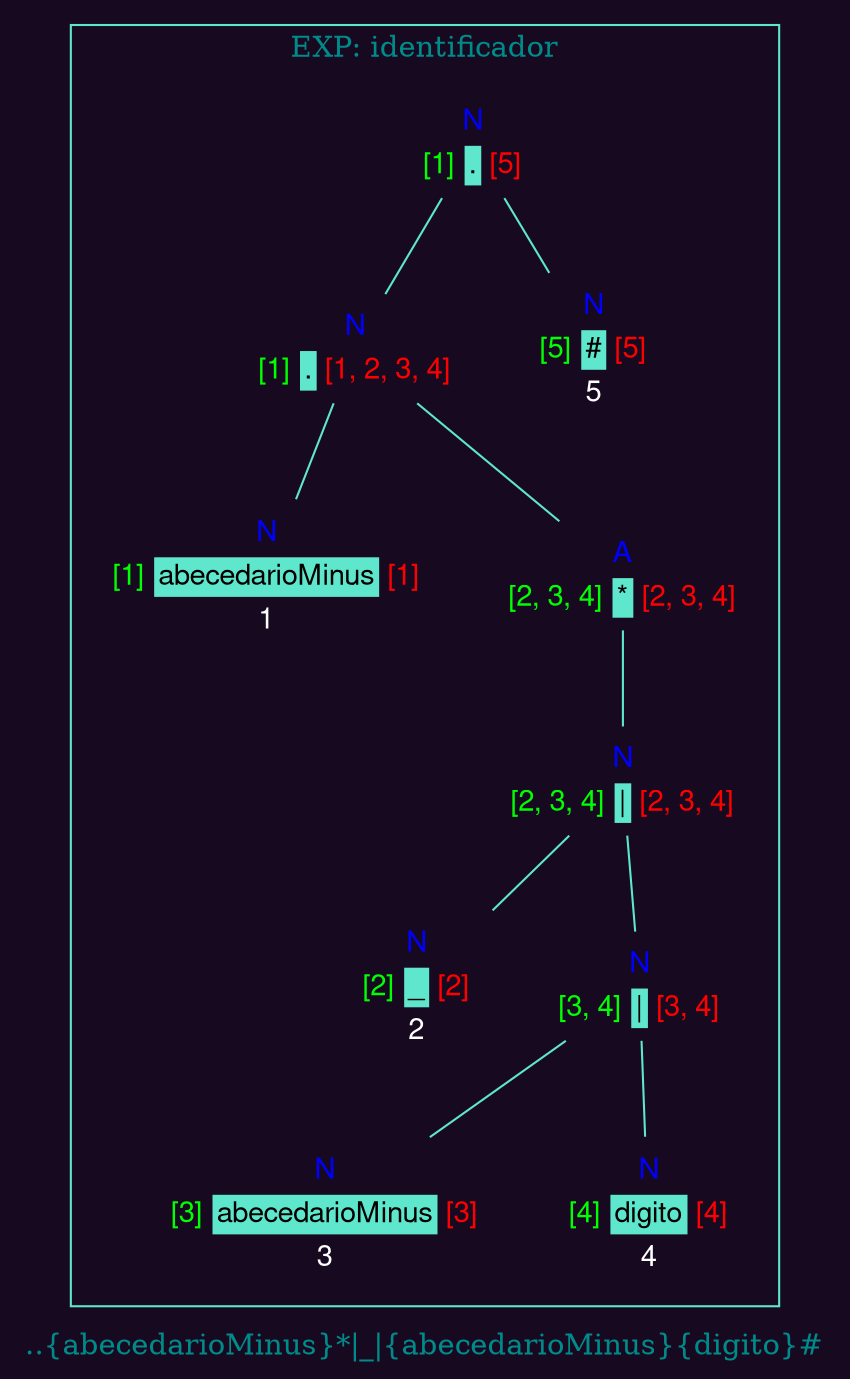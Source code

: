 graph "" {

    fontcolor="cyan4"
    bgcolor="#170920"
    node [fontname="Helvetica,Arial,sans-serif", shape=none]

    label="..{abecedarioMinus}*|_|{abecedarioMinus}{digito}#"

    subgraph cluster01{
        color="#5ee7cd"
        label="EXP: identificador"
        n0 -- n1 [color="#5ee7cd"] ;
        n0 -- n9 [color="#5ee7cd"] ;
        n0 [label = <
                <table border="0">
                    <tr><td colspan="3"><font color="blue">N</font></td></tr>
                    <tr><td><font color="green">[1]</font></td>
                    <td bgcolor="#5ee7cd"><font color="black">.</font></td>
                    <td ><font color="red">[5]</font></td></tr>
                </table>
            > ] ;
        n1 -- n2 [color="#5ee7cd"] ;
        n1 -- n3 [color="#5ee7cd"] ;
        n1 [label = <
                <table border="0">
                    <tr><td colspan="3"><font color="blue">N</font></td></tr>
                    <tr><td><font color="green">[1]</font></td>
                    <td bgcolor="#5ee7cd"><font color="black">.</font></td>
                    <td ><font color="red">[1, 2, 3, 4]</font></td></tr>
                </table>
            > ] ;
        n2 [label = <
                <table border="0">
                    <tr><td colspan="3"><font color="blue">N</font></td></tr>
                    <tr><td><font color="green">[1]</font></td>
                    <td bgcolor="#5ee7cd"><font color="black">abecedarioMinus</font></td>
                    <td ><font color="red">[1]</font></td></tr>
                    <tr><td colspan="3"><font color="white">1</font></td></tr>
                </table>
            > ] ;        n3 -- n4 [color="#5ee7cd"] ;
        n3 [label = <
                <table border="0">
                    <tr><td colspan="3"><font color="blue">A</font></td></tr>
                    <tr><td><font color="green">[2, 3, 4]</font></td>
                    <td bgcolor="#5ee7cd"><font color="black">*</font></td>
                    <td ><font color="red">[2, 3, 4]</font></td></tr>
                </table>
            > ] ;
        n4 -- n5 [color="#5ee7cd"] ;
        n4 -- n6 [color="#5ee7cd"] ;
        n4 [label = <
                <table border="0">
                    <tr><td colspan="3"><font color="blue">N</font></td></tr>
                    <tr><td><font color="green">[2, 3, 4]</font></td>
                    <td bgcolor="#5ee7cd"><font color="black">|</font></td>
                    <td ><font color="red">[2, 3, 4]</font></td></tr>
                </table>
            > ] ;
        n5 [label = <
                <table border="0">
                    <tr><td colspan="3"><font color="blue">N</font></td></tr>
                    <tr><td><font color="green">[2]</font></td>
                    <td bgcolor="#5ee7cd"><font color="black">_</font></td>
                    <td ><font color="red">[2]</font></td></tr>
                    <tr><td colspan="3"><font color="white">2</font></td></tr>
                </table>
            > ] ;        n6 -- n7 [color="#5ee7cd"] ;
        n6 -- n8 [color="#5ee7cd"] ;
        n6 [label = <
                <table border="0">
                    <tr><td colspan="3"><font color="blue">N</font></td></tr>
                    <tr><td><font color="green">[3, 4]</font></td>
                    <td bgcolor="#5ee7cd"><font color="black">|</font></td>
                    <td ><font color="red">[3, 4]</font></td></tr>
                </table>
            > ] ;
        n7 [label = <
                <table border="0">
                    <tr><td colspan="3"><font color="blue">N</font></td></tr>
                    <tr><td><font color="green">[3]</font></td>
                    <td bgcolor="#5ee7cd"><font color="black">abecedarioMinus</font></td>
                    <td ><font color="red">[3]</font></td></tr>
                    <tr><td colspan="3"><font color="white">3</font></td></tr>
                </table>
            > ] ;        n8 [label = <
                <table border="0">
                    <tr><td colspan="3"><font color="blue">N</font></td></tr>
                    <tr><td><font color="green">[4]</font></td>
                    <td bgcolor="#5ee7cd"><font color="black">digito</font></td>
                    <td ><font color="red">[4]</font></td></tr>
                    <tr><td colspan="3"><font color="white">4</font></td></tr>
                </table>
            > ] ;        n9 [label = <
                <table border="0">
                    <tr><td colspan="3"><font color="blue">N</font></td></tr>
                    <tr><td><font color="green">[5]</font></td>
                    <td bgcolor="#5ee7cd"><font color="black">#</font></td>
                    <td ><font color="red">[5]</font></td></tr>
                    <tr><td colspan="3"><font color="white">5</font></td></tr>
                </table>
            > ] ;    }
}
